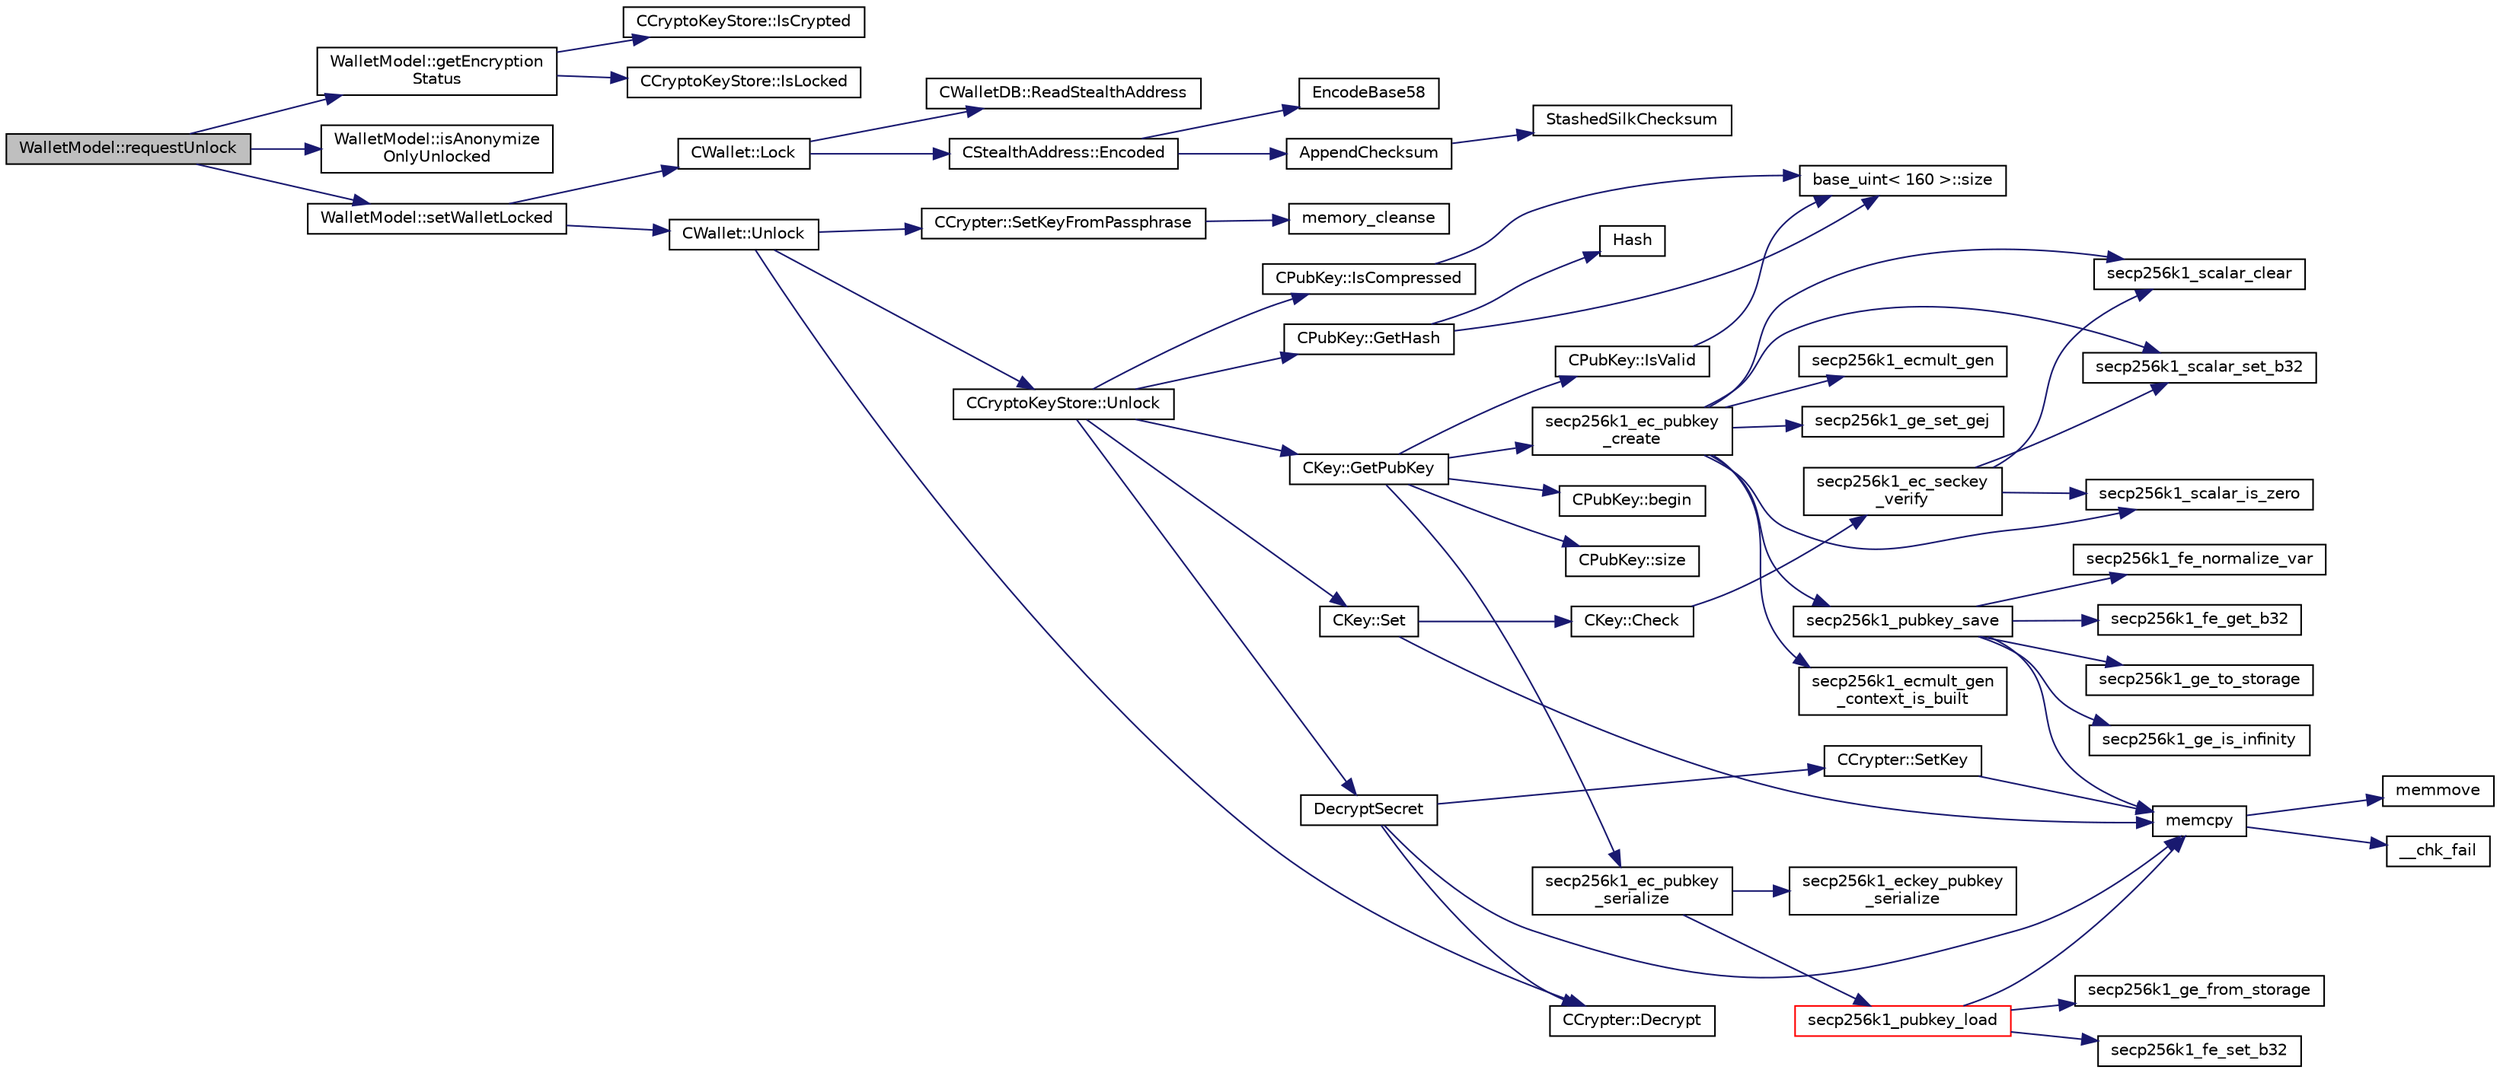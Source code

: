 digraph "WalletModel::requestUnlock"
{
  edge [fontname="Helvetica",fontsize="10",labelfontname="Helvetica",labelfontsize="10"];
  node [fontname="Helvetica",fontsize="10",shape=record];
  rankdir="LR";
  Node1221 [label="WalletModel::requestUnlock",height=0.2,width=0.4,color="black", fillcolor="grey75", style="filled", fontcolor="black"];
  Node1221 -> Node1222 [color="midnightblue",fontsize="10",style="solid",fontname="Helvetica"];
  Node1222 [label="WalletModel::getEncryption\lStatus",height=0.2,width=0.4,color="black", fillcolor="white", style="filled",URL="$d4/d27/class_wallet_model.html#aa89632d2019414f2ab85674cd4d01398"];
  Node1222 -> Node1223 [color="midnightblue",fontsize="10",style="solid",fontname="Helvetica"];
  Node1223 [label="CCryptoKeyStore::IsCrypted",height=0.2,width=0.4,color="black", fillcolor="white", style="filled",URL="$db/dad/class_c_crypto_key_store.html#acc8fed44366c98fb481333ca6e867088"];
  Node1222 -> Node1224 [color="midnightblue",fontsize="10",style="solid",fontname="Helvetica"];
  Node1224 [label="CCryptoKeyStore::IsLocked",height=0.2,width=0.4,color="black", fillcolor="white", style="filled",URL="$db/dad/class_c_crypto_key_store.html#a52919fa284a3aa10f1b4bd6018b6dbee"];
  Node1221 -> Node1225 [color="midnightblue",fontsize="10",style="solid",fontname="Helvetica"];
  Node1225 [label="WalletModel::isAnonymize\lOnlyUnlocked",height=0.2,width=0.4,color="black", fillcolor="white", style="filled",URL="$d4/d27/class_wallet_model.html#ad170da7fccb70726a4527d67c8f26340"];
  Node1221 -> Node1226 [color="midnightblue",fontsize="10",style="solid",fontname="Helvetica"];
  Node1226 [label="WalletModel::setWalletLocked",height=0.2,width=0.4,color="black", fillcolor="white", style="filled",URL="$d4/d27/class_wallet_model.html#a5a8b65bfaecb0813d64c733f4f34f090"];
  Node1226 -> Node1227 [color="midnightblue",fontsize="10",style="solid",fontname="Helvetica"];
  Node1227 [label="CWallet::Lock",height=0.2,width=0.4,color="black", fillcolor="white", style="filled",URL="$d2/de5/class_c_wallet.html#a0404b6bc1cb804aadc69b9902b52282a"];
  Node1227 -> Node1228 [color="midnightblue",fontsize="10",style="solid",fontname="Helvetica"];
  Node1228 [label="CStealthAddress::Encoded",height=0.2,width=0.4,color="black", fillcolor="white", style="filled",URL="$d6/d37/class_c_stealth_address.html#a1318c3f56f64354f4c909380ba692c91"];
  Node1228 -> Node1229 [color="midnightblue",fontsize="10",style="solid",fontname="Helvetica"];
  Node1229 [label="AppendChecksum",height=0.2,width=0.4,color="black", fillcolor="white", style="filled",URL="$db/d2d/stealth_8cpp.html#aa4f182dc0efd181cef81ca75ae960533"];
  Node1229 -> Node1230 [color="midnightblue",fontsize="10",style="solid",fontname="Helvetica"];
  Node1230 [label="StashedSilkChecksum",height=0.2,width=0.4,color="black", fillcolor="white", style="filled",URL="$db/d2d/stealth_8cpp.html#abb79a3b98a10b85daf3f3ff35c1cbfa8"];
  Node1228 -> Node1231 [color="midnightblue",fontsize="10",style="solid",fontname="Helvetica"];
  Node1231 [label="EncodeBase58",height=0.2,width=0.4,color="black", fillcolor="white", style="filled",URL="$db/d9c/base58_8cpp.html#a8d6f0e9d5df175b4966dcede31dc90ad",tooltip="Encode a byte sequence as a base58-encoded string. "];
  Node1227 -> Node1232 [color="midnightblue",fontsize="10",style="solid",fontname="Helvetica"];
  Node1232 [label="CWalletDB::ReadStealthAddress",height=0.2,width=0.4,color="black", fillcolor="white", style="filled",URL="$d4/d90/class_c_wallet_d_b.html#aebcc02069f91916c652d4e3e13be0f0b"];
  Node1226 -> Node1233 [color="midnightblue",fontsize="10",style="solid",fontname="Helvetica"];
  Node1233 [label="CWallet::Unlock",height=0.2,width=0.4,color="black", fillcolor="white", style="filled",URL="$d2/de5/class_c_wallet.html#a654ae5a3a7c4c7c7bfd271f108781b40"];
  Node1233 -> Node1234 [color="midnightblue",fontsize="10",style="solid",fontname="Helvetica"];
  Node1234 [label="CCrypter::SetKeyFromPassphrase",height=0.2,width=0.4,color="black", fillcolor="white", style="filled",URL="$d7/d89/class_c_crypter.html#a5368279e4a1549d3c1d15d8aa2179708"];
  Node1234 -> Node1235 [color="midnightblue",fontsize="10",style="solid",fontname="Helvetica"];
  Node1235 [label="memory_cleanse",height=0.2,width=0.4,color="black", fillcolor="white", style="filled",URL="$da/d37/cleanse_8cpp.html#a5a4afb85dd16ecc1f6019c782db78663"];
  Node1233 -> Node1236 [color="midnightblue",fontsize="10",style="solid",fontname="Helvetica"];
  Node1236 [label="CCrypter::Decrypt",height=0.2,width=0.4,color="black", fillcolor="white", style="filled",URL="$d7/d89/class_c_crypter.html#a4dbabed4975d4435d22c76deac43df7f"];
  Node1233 -> Node1237 [color="midnightblue",fontsize="10",style="solid",fontname="Helvetica"];
  Node1237 [label="CCryptoKeyStore::Unlock",height=0.2,width=0.4,color="black", fillcolor="white", style="filled",URL="$db/dad/class_c_crypto_key_store.html#a81bd70e18aa75f566526620a74f9cd88"];
  Node1237 -> Node1238 [color="midnightblue",fontsize="10",style="solid",fontname="Helvetica"];
  Node1238 [label="DecryptSecret",height=0.2,width=0.4,color="black", fillcolor="white", style="filled",URL="$d3/d05/crypter_8cpp.html#aded00aa7498a7485a00e77a20856b3e4"];
  Node1238 -> Node1239 [color="midnightblue",fontsize="10",style="solid",fontname="Helvetica"];
  Node1239 [label="memcpy",height=0.2,width=0.4,color="black", fillcolor="white", style="filled",URL="$d5/d9f/glibc__compat_8cpp.html#a0f46826ab0466591e136db24394923cf"];
  Node1239 -> Node1240 [color="midnightblue",fontsize="10",style="solid",fontname="Helvetica"];
  Node1240 [label="memmove",height=0.2,width=0.4,color="black", fillcolor="white", style="filled",URL="$d5/d9f/glibc__compat_8cpp.html#a9778d49e9029dd75bc53ecbbf9f5e9a1"];
  Node1239 -> Node1241 [color="midnightblue",fontsize="10",style="solid",fontname="Helvetica"];
  Node1241 [label="__chk_fail",height=0.2,width=0.4,color="black", fillcolor="white", style="filled",URL="$d5/d9f/glibc__compat_8cpp.html#a424ac71631da5ada2976630ff67051d1"];
  Node1238 -> Node1242 [color="midnightblue",fontsize="10",style="solid",fontname="Helvetica"];
  Node1242 [label="CCrypter::SetKey",height=0.2,width=0.4,color="black", fillcolor="white", style="filled",URL="$d7/d89/class_c_crypter.html#a0d948dd4796e2420e1dd9c1ddbf7974e"];
  Node1242 -> Node1239 [color="midnightblue",fontsize="10",style="solid",fontname="Helvetica"];
  Node1238 -> Node1236 [color="midnightblue",fontsize="10",style="solid",fontname="Helvetica"];
  Node1237 -> Node1243 [color="midnightblue",fontsize="10",style="solid",fontname="Helvetica"];
  Node1243 [label="CPubKey::GetHash",height=0.2,width=0.4,color="black", fillcolor="white", style="filled",URL="$da/d4e/class_c_pub_key.html#ab1aaa3f6085a3e9bc034d3e1269d870d"];
  Node1243 -> Node1244 [color="midnightblue",fontsize="10",style="solid",fontname="Helvetica"];
  Node1244 [label="Hash",height=0.2,width=0.4,color="black", fillcolor="white", style="filled",URL="$db/dfb/hash_8h.html#ab3f6c437460137530d86e09c2c102e99"];
  Node1243 -> Node1245 [color="midnightblue",fontsize="10",style="solid",fontname="Helvetica"];
  Node1245 [label="base_uint\< 160 \>::size",height=0.2,width=0.4,color="black", fillcolor="white", style="filled",URL="$da/df7/classbase__uint.html#a1f49b034e686269601ea89b0319b8004"];
  Node1237 -> Node1246 [color="midnightblue",fontsize="10",style="solid",fontname="Helvetica"];
  Node1246 [label="CKey::Set",height=0.2,width=0.4,color="black", fillcolor="white", style="filled",URL="$d2/d63/class_c_key.html#aaa13d5f08456bba094210c5eeabf64c8"];
  Node1246 -> Node1247 [color="midnightblue",fontsize="10",style="solid",fontname="Helvetica"];
  Node1247 [label="CKey::Check",height=0.2,width=0.4,color="black", fillcolor="white", style="filled",URL="$d2/d63/class_c_key.html#acec869bc75fa8f4d619ab025d367a97c"];
  Node1247 -> Node1248 [color="midnightblue",fontsize="10",style="solid",fontname="Helvetica"];
  Node1248 [label="secp256k1_ec_seckey\l_verify",height=0.2,width=0.4,color="black", fillcolor="white", style="filled",URL="$d7/dd3/secp256k1_8h.html#a366f922fc0c787351e82ff8e3a95f652",tooltip="Verify an ECDSA secret key. "];
  Node1248 -> Node1249 [color="midnightblue",fontsize="10",style="solid",fontname="Helvetica"];
  Node1249 [label="secp256k1_scalar_set_b32",height=0.2,width=0.4,color="black", fillcolor="white", style="filled",URL="$db/d94/scalar_8h.html#a25cc2d45ae1d1765d07c3313cdf46fa0",tooltip="Set a scalar from a big endian byte array. "];
  Node1248 -> Node1250 [color="midnightblue",fontsize="10",style="solid",fontname="Helvetica"];
  Node1250 [label="secp256k1_scalar_is_zero",height=0.2,width=0.4,color="black", fillcolor="white", style="filled",URL="$db/d94/scalar_8h.html#a3f0ac84fe49a1c1f51212582a2c149d4",tooltip="Check whether a scalar equals zero. "];
  Node1248 -> Node1251 [color="midnightblue",fontsize="10",style="solid",fontname="Helvetica"];
  Node1251 [label="secp256k1_scalar_clear",height=0.2,width=0.4,color="black", fillcolor="white", style="filled",URL="$db/d94/scalar_8h.html#ad8fb9bc2a828903963bf37806d8edd11",tooltip="Clear a scalar to prevent the leak of sensitive data. "];
  Node1246 -> Node1239 [color="midnightblue",fontsize="10",style="solid",fontname="Helvetica"];
  Node1237 -> Node1252 [color="midnightblue",fontsize="10",style="solid",fontname="Helvetica"];
  Node1252 [label="CPubKey::IsCompressed",height=0.2,width=0.4,color="black", fillcolor="white", style="filled",URL="$da/d4e/class_c_pub_key.html#a25f8b70340ad20ddab0f80ec4cee9396"];
  Node1252 -> Node1245 [color="midnightblue",fontsize="10",style="solid",fontname="Helvetica"];
  Node1237 -> Node1253 [color="midnightblue",fontsize="10",style="solid",fontname="Helvetica"];
  Node1253 [label="CKey::GetPubKey",height=0.2,width=0.4,color="black", fillcolor="white", style="filled",URL="$d2/d63/class_c_key.html#aa1085c59603a62db6ec776300f250337"];
  Node1253 -> Node1254 [color="midnightblue",fontsize="10",style="solid",fontname="Helvetica"];
  Node1254 [label="secp256k1_ec_pubkey\l_create",height=0.2,width=0.4,color="black", fillcolor="white", style="filled",URL="$d7/dd3/secp256k1_8h.html#a7438071aa8a6dc4697abe4f4659f2161",tooltip="Compute the public key for a secret key. "];
  Node1254 -> Node1255 [color="midnightblue",fontsize="10",style="solid",fontname="Helvetica"];
  Node1255 [label="secp256k1_ecmult_gen\l_context_is_built",height=0.2,width=0.4,color="black", fillcolor="white", style="filled",URL="$d6/d76/ecmult__gen_8h.html#a9a40662d6ed2cbab43dbddc25f570f97"];
  Node1254 -> Node1249 [color="midnightblue",fontsize="10",style="solid",fontname="Helvetica"];
  Node1254 -> Node1250 [color="midnightblue",fontsize="10",style="solid",fontname="Helvetica"];
  Node1254 -> Node1256 [color="midnightblue",fontsize="10",style="solid",fontname="Helvetica"];
  Node1256 [label="secp256k1_ecmult_gen",height=0.2,width=0.4,color="black", fillcolor="white", style="filled",URL="$d6/d76/ecmult__gen_8h.html#a5ed744c720cbb0a397c8d4c42c637f24",tooltip="Multiply with the generator: R = a*G. "];
  Node1254 -> Node1257 [color="midnightblue",fontsize="10",style="solid",fontname="Helvetica"];
  Node1257 [label="secp256k1_ge_set_gej",height=0.2,width=0.4,color="black", fillcolor="white", style="filled",URL="$d9/dd1/group_8h.html#aa511eebf8cd7419763f06555ed4fb62d",tooltip="Set a group element equal to another which is given in jacobian coordinates. "];
  Node1254 -> Node1258 [color="midnightblue",fontsize="10",style="solid",fontname="Helvetica"];
  Node1258 [label="secp256k1_pubkey_save",height=0.2,width=0.4,color="black", fillcolor="white", style="filled",URL="$d1/d8c/secp256k1_8c.html#aa061c9c5c861017bef990e5c4653e0f4"];
  Node1258 -> Node1259 [color="midnightblue",fontsize="10",style="solid",fontname="Helvetica"];
  Node1259 [label="secp256k1_ge_to_storage",height=0.2,width=0.4,color="black", fillcolor="white", style="filled",URL="$d9/dd1/group_8h.html#ad6499ae629f998e50d8614869ee3c67f",tooltip="Convert a group element to the storage type. "];
  Node1258 -> Node1239 [color="midnightblue",fontsize="10",style="solid",fontname="Helvetica"];
  Node1258 -> Node1260 [color="midnightblue",fontsize="10",style="solid",fontname="Helvetica"];
  Node1260 [label="secp256k1_ge_is_infinity",height=0.2,width=0.4,color="black", fillcolor="white", style="filled",URL="$d9/dd1/group_8h.html#ac83592db46af97faf7ba9b9a39a1f6ff",tooltip="Check whether a group element is the point at infinity. "];
  Node1258 -> Node1261 [color="midnightblue",fontsize="10",style="solid",fontname="Helvetica"];
  Node1261 [label="secp256k1_fe_normalize_var",height=0.2,width=0.4,color="black", fillcolor="white", style="filled",URL="$d5/d5a/field_8h.html#a2d45c987537eadb2923c93aa3af9db71",tooltip="Normalize a field element, without constant-time guarantee. "];
  Node1258 -> Node1262 [color="midnightblue",fontsize="10",style="solid",fontname="Helvetica"];
  Node1262 [label="secp256k1_fe_get_b32",height=0.2,width=0.4,color="black", fillcolor="white", style="filled",URL="$d5/d5a/field_8h.html#abb1017649be14b9ac1823be3c573e542",tooltip="Convert a field element to a 32-byte big endian value. "];
  Node1254 -> Node1251 [color="midnightblue",fontsize="10",style="solid",fontname="Helvetica"];
  Node1253 -> Node1263 [color="midnightblue",fontsize="10",style="solid",fontname="Helvetica"];
  Node1263 [label="secp256k1_ec_pubkey\l_serialize",height=0.2,width=0.4,color="black", fillcolor="white", style="filled",URL="$d7/dd3/secp256k1_8h.html#a34977bf00322e510e881160c421836d7",tooltip="Serialize a pubkey object into a serialized byte sequence. "];
  Node1263 -> Node1264 [color="midnightblue",fontsize="10",style="solid",fontname="Helvetica"];
  Node1264 [label="secp256k1_pubkey_load",height=0.2,width=0.4,color="red", fillcolor="white", style="filled",URL="$d1/d8c/secp256k1_8c.html#a9966ec041e71010d1593ae2211ffb843"];
  Node1264 -> Node1239 [color="midnightblue",fontsize="10",style="solid",fontname="Helvetica"];
  Node1264 -> Node1265 [color="midnightblue",fontsize="10",style="solid",fontname="Helvetica"];
  Node1265 [label="secp256k1_ge_from_storage",height=0.2,width=0.4,color="black", fillcolor="white", style="filled",URL="$d9/dd1/group_8h.html#a8c1e7f328284d9ba56404bb8d99bf765",tooltip="Convert a group element back from the storage type. "];
  Node1264 -> Node1266 [color="midnightblue",fontsize="10",style="solid",fontname="Helvetica"];
  Node1266 [label="secp256k1_fe_set_b32",height=0.2,width=0.4,color="black", fillcolor="white", style="filled",URL="$d5/d5a/field_8h.html#a5c86a65052e3b135919c00fe2233a43d",tooltip="Set a field element equal to 32-byte big endian value. "];
  Node1263 -> Node1269 [color="midnightblue",fontsize="10",style="solid",fontname="Helvetica"];
  Node1269 [label="secp256k1_eckey_pubkey\l_serialize",height=0.2,width=0.4,color="black", fillcolor="white", style="filled",URL="$da/dff/eckey_8h.html#ae1f52342d70928f16c8e606da59e6aa6"];
  Node1253 -> Node1270 [color="midnightblue",fontsize="10",style="solid",fontname="Helvetica"];
  Node1270 [label="CPubKey::begin",height=0.2,width=0.4,color="black", fillcolor="white", style="filled",URL="$da/d4e/class_c_pub_key.html#a859ab9909d68092d6d4fc739237ab358"];
  Node1253 -> Node1271 [color="midnightblue",fontsize="10",style="solid",fontname="Helvetica"];
  Node1271 [label="CPubKey::size",height=0.2,width=0.4,color="black", fillcolor="white", style="filled",URL="$da/d4e/class_c_pub_key.html#a6bb28fcf0a5f799c69f5b7269363b309"];
  Node1253 -> Node1272 [color="midnightblue",fontsize="10",style="solid",fontname="Helvetica"];
  Node1272 [label="CPubKey::IsValid",height=0.2,width=0.4,color="black", fillcolor="white", style="filled",URL="$da/d4e/class_c_pub_key.html#a4fa94293cf8577fd039b9a133f6c7f30"];
  Node1272 -> Node1245 [color="midnightblue",fontsize="10",style="solid",fontname="Helvetica"];
}
